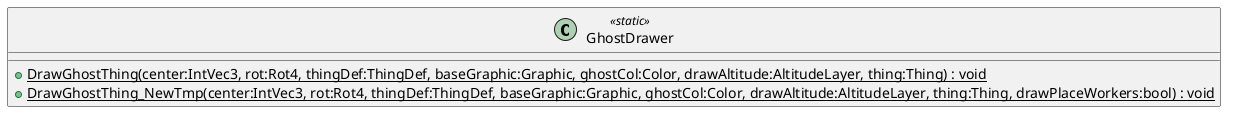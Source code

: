 @startuml
class GhostDrawer <<static>> {
    + {static} DrawGhostThing(center:IntVec3, rot:Rot4, thingDef:ThingDef, baseGraphic:Graphic, ghostCol:Color, drawAltitude:AltitudeLayer, thing:Thing) : void
    + {static} DrawGhostThing_NewTmp(center:IntVec3, rot:Rot4, thingDef:ThingDef, baseGraphic:Graphic, ghostCol:Color, drawAltitude:AltitudeLayer, thing:Thing, drawPlaceWorkers:bool) : void
}
@enduml

